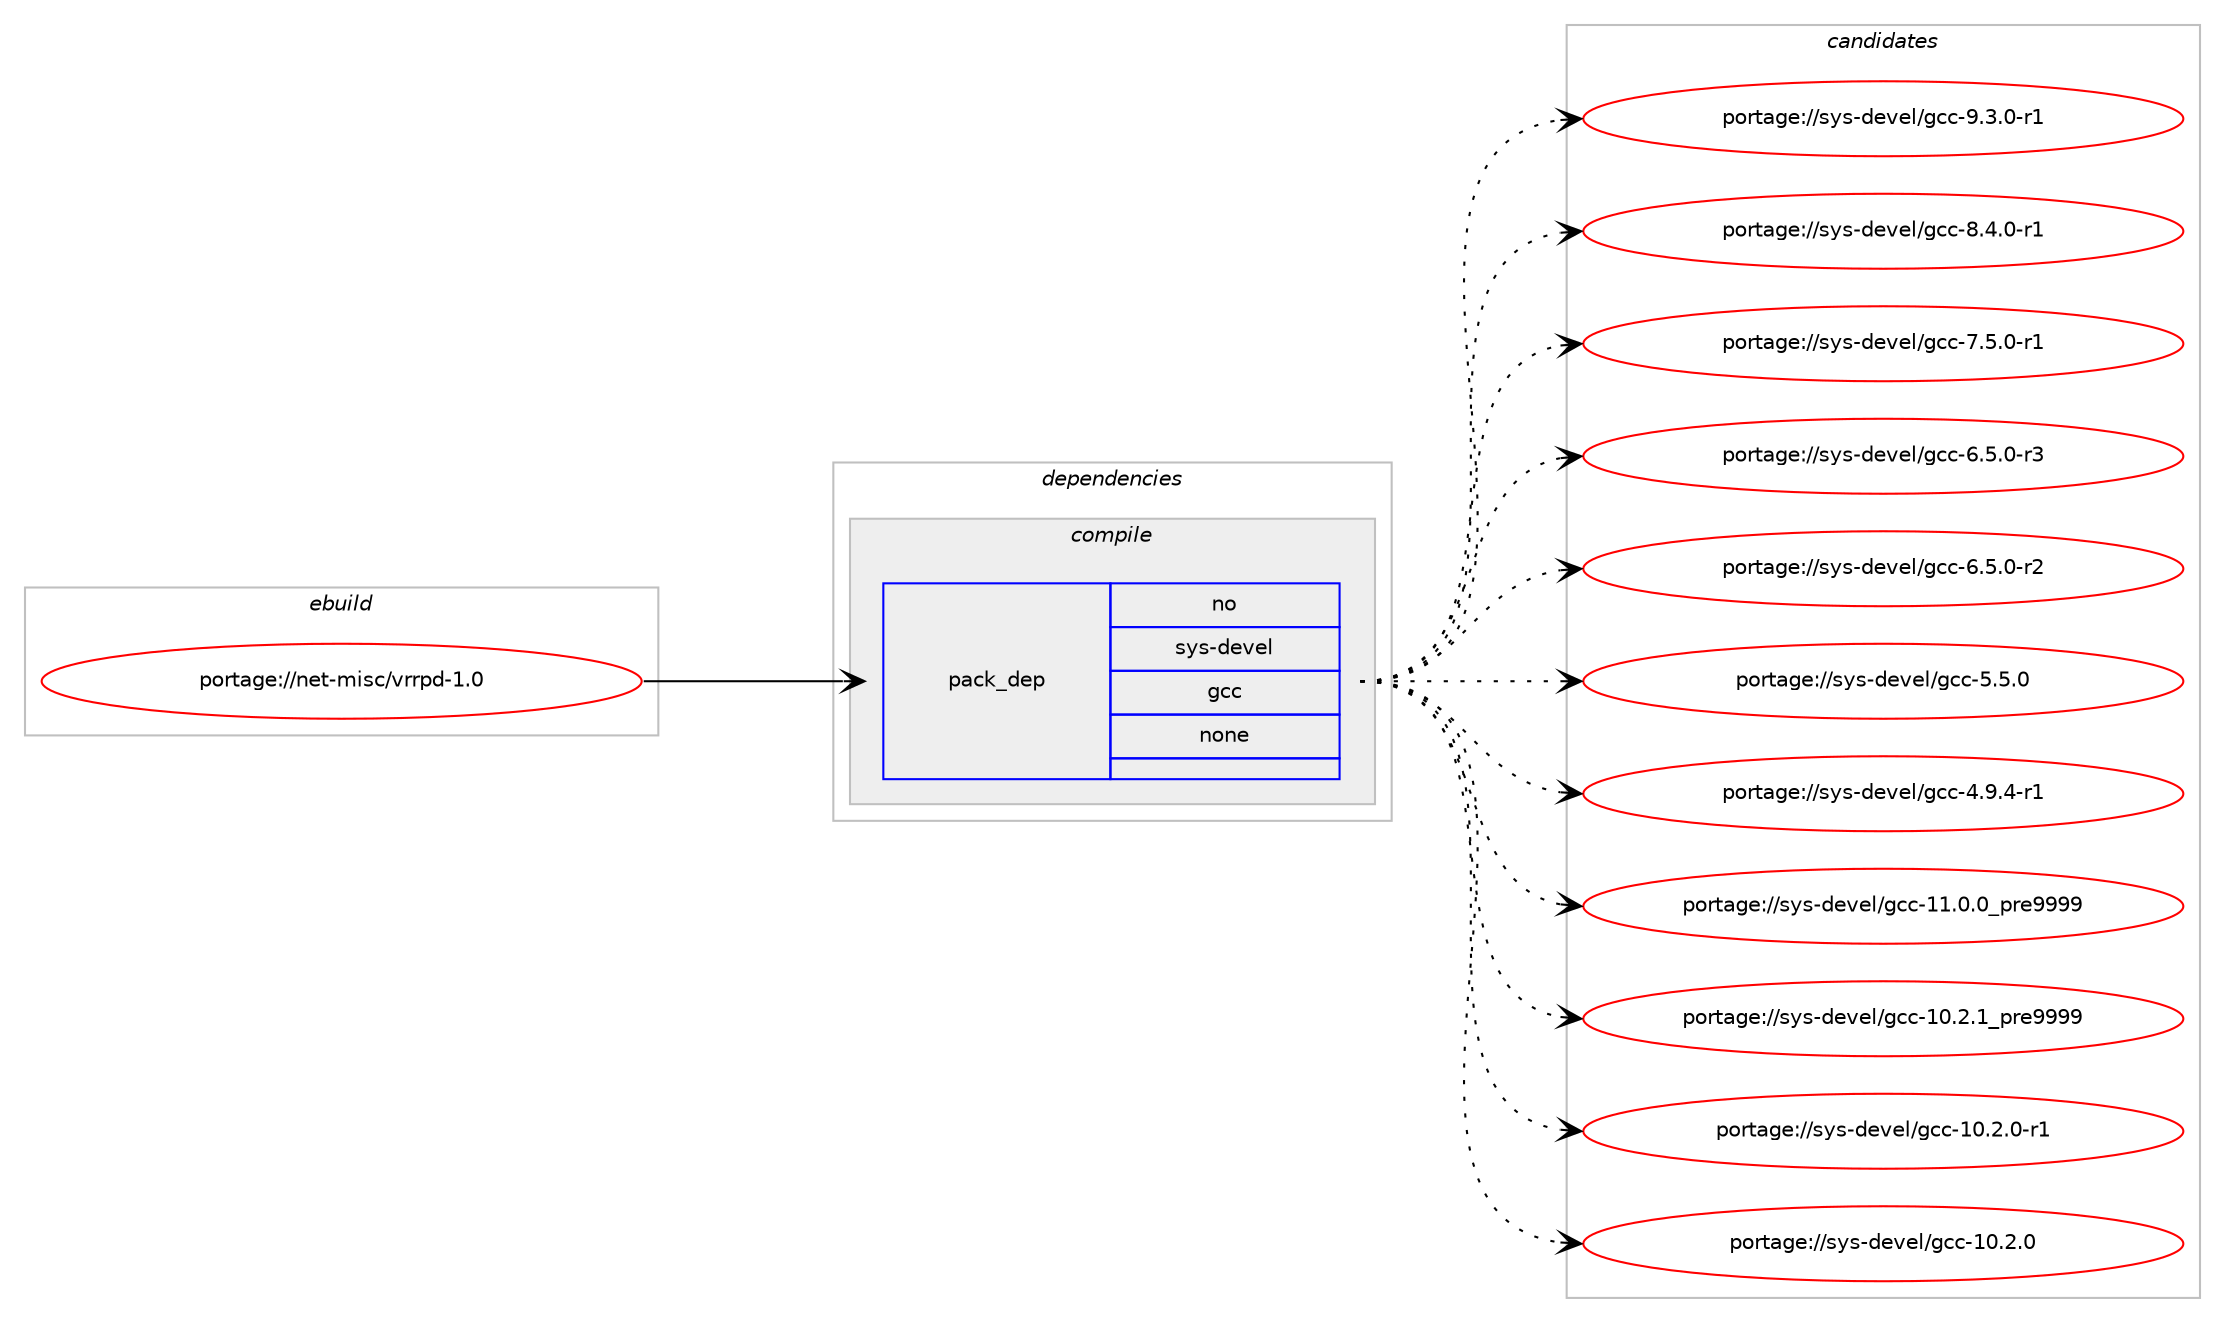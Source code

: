 digraph prolog {

# *************
# Graph options
# *************

newrank=true;
concentrate=true;
compound=true;
graph [rankdir=LR,fontname=Helvetica,fontsize=10,ranksep=1.5];#, ranksep=2.5, nodesep=0.2];
edge  [arrowhead=vee];
node  [fontname=Helvetica,fontsize=10];

# **********
# The ebuild
# **********

subgraph cluster_leftcol {
color=gray;
rank=same;
label=<<i>ebuild</i>>;
id [label="portage://net-misc/vrrpd-1.0", color=red, width=4, href="../net-misc/vrrpd-1.0.svg"];
}

# ****************
# The dependencies
# ****************

subgraph cluster_midcol {
color=gray;
label=<<i>dependencies</i>>;
subgraph cluster_compile {
fillcolor="#eeeeee";
style=filled;
label=<<i>compile</i>>;
subgraph pack3063 {
dependency3686 [label=<<TABLE BORDER="0" CELLBORDER="1" CELLSPACING="0" CELLPADDING="4" WIDTH="220"><TR><TD ROWSPAN="6" CELLPADDING="30">pack_dep</TD></TR><TR><TD WIDTH="110">no</TD></TR><TR><TD>sys-devel</TD></TR><TR><TD>gcc</TD></TR><TR><TD>none</TD></TR><TR><TD></TD></TR></TABLE>>, shape=none, color=blue];
}
id:e -> dependency3686:w [weight=20,style="solid",arrowhead="vee"];
}
subgraph cluster_compileandrun {
fillcolor="#eeeeee";
style=filled;
label=<<i>compile and run</i>>;
}
subgraph cluster_run {
fillcolor="#eeeeee";
style=filled;
label=<<i>run</i>>;
}
}

# **************
# The candidates
# **************

subgraph cluster_choices {
rank=same;
color=gray;
label=<<i>candidates</i>>;

subgraph choice3063 {
color=black;
nodesep=1;
choice115121115451001011181011084710399994557465146484511449 [label="portage://sys-devel/gcc-9.3.0-r1", color=red, width=4,href="../sys-devel/gcc-9.3.0-r1.svg"];
choice115121115451001011181011084710399994556465246484511449 [label="portage://sys-devel/gcc-8.4.0-r1", color=red, width=4,href="../sys-devel/gcc-8.4.0-r1.svg"];
choice115121115451001011181011084710399994555465346484511449 [label="portage://sys-devel/gcc-7.5.0-r1", color=red, width=4,href="../sys-devel/gcc-7.5.0-r1.svg"];
choice115121115451001011181011084710399994554465346484511451 [label="portage://sys-devel/gcc-6.5.0-r3", color=red, width=4,href="../sys-devel/gcc-6.5.0-r3.svg"];
choice115121115451001011181011084710399994554465346484511450 [label="portage://sys-devel/gcc-6.5.0-r2", color=red, width=4,href="../sys-devel/gcc-6.5.0-r2.svg"];
choice11512111545100101118101108471039999455346534648 [label="portage://sys-devel/gcc-5.5.0", color=red, width=4,href="../sys-devel/gcc-5.5.0.svg"];
choice115121115451001011181011084710399994552465746524511449 [label="portage://sys-devel/gcc-4.9.4-r1", color=red, width=4,href="../sys-devel/gcc-4.9.4-r1.svg"];
choice11512111545100101118101108471039999454949464846489511211410157575757 [label="portage://sys-devel/gcc-11.0.0_pre9999", color=red, width=4,href="../sys-devel/gcc-11.0.0_pre9999.svg"];
choice11512111545100101118101108471039999454948465046499511211410157575757 [label="portage://sys-devel/gcc-10.2.1_pre9999", color=red, width=4,href="../sys-devel/gcc-10.2.1_pre9999.svg"];
choice11512111545100101118101108471039999454948465046484511449 [label="portage://sys-devel/gcc-10.2.0-r1", color=red, width=4,href="../sys-devel/gcc-10.2.0-r1.svg"];
choice1151211154510010111810110847103999945494846504648 [label="portage://sys-devel/gcc-10.2.0", color=red, width=4,href="../sys-devel/gcc-10.2.0.svg"];
dependency3686:e -> choice115121115451001011181011084710399994557465146484511449:w [style=dotted,weight="100"];
dependency3686:e -> choice115121115451001011181011084710399994556465246484511449:w [style=dotted,weight="100"];
dependency3686:e -> choice115121115451001011181011084710399994555465346484511449:w [style=dotted,weight="100"];
dependency3686:e -> choice115121115451001011181011084710399994554465346484511451:w [style=dotted,weight="100"];
dependency3686:e -> choice115121115451001011181011084710399994554465346484511450:w [style=dotted,weight="100"];
dependency3686:e -> choice11512111545100101118101108471039999455346534648:w [style=dotted,weight="100"];
dependency3686:e -> choice115121115451001011181011084710399994552465746524511449:w [style=dotted,weight="100"];
dependency3686:e -> choice11512111545100101118101108471039999454949464846489511211410157575757:w [style=dotted,weight="100"];
dependency3686:e -> choice11512111545100101118101108471039999454948465046499511211410157575757:w [style=dotted,weight="100"];
dependency3686:e -> choice11512111545100101118101108471039999454948465046484511449:w [style=dotted,weight="100"];
dependency3686:e -> choice1151211154510010111810110847103999945494846504648:w [style=dotted,weight="100"];
}
}

}
